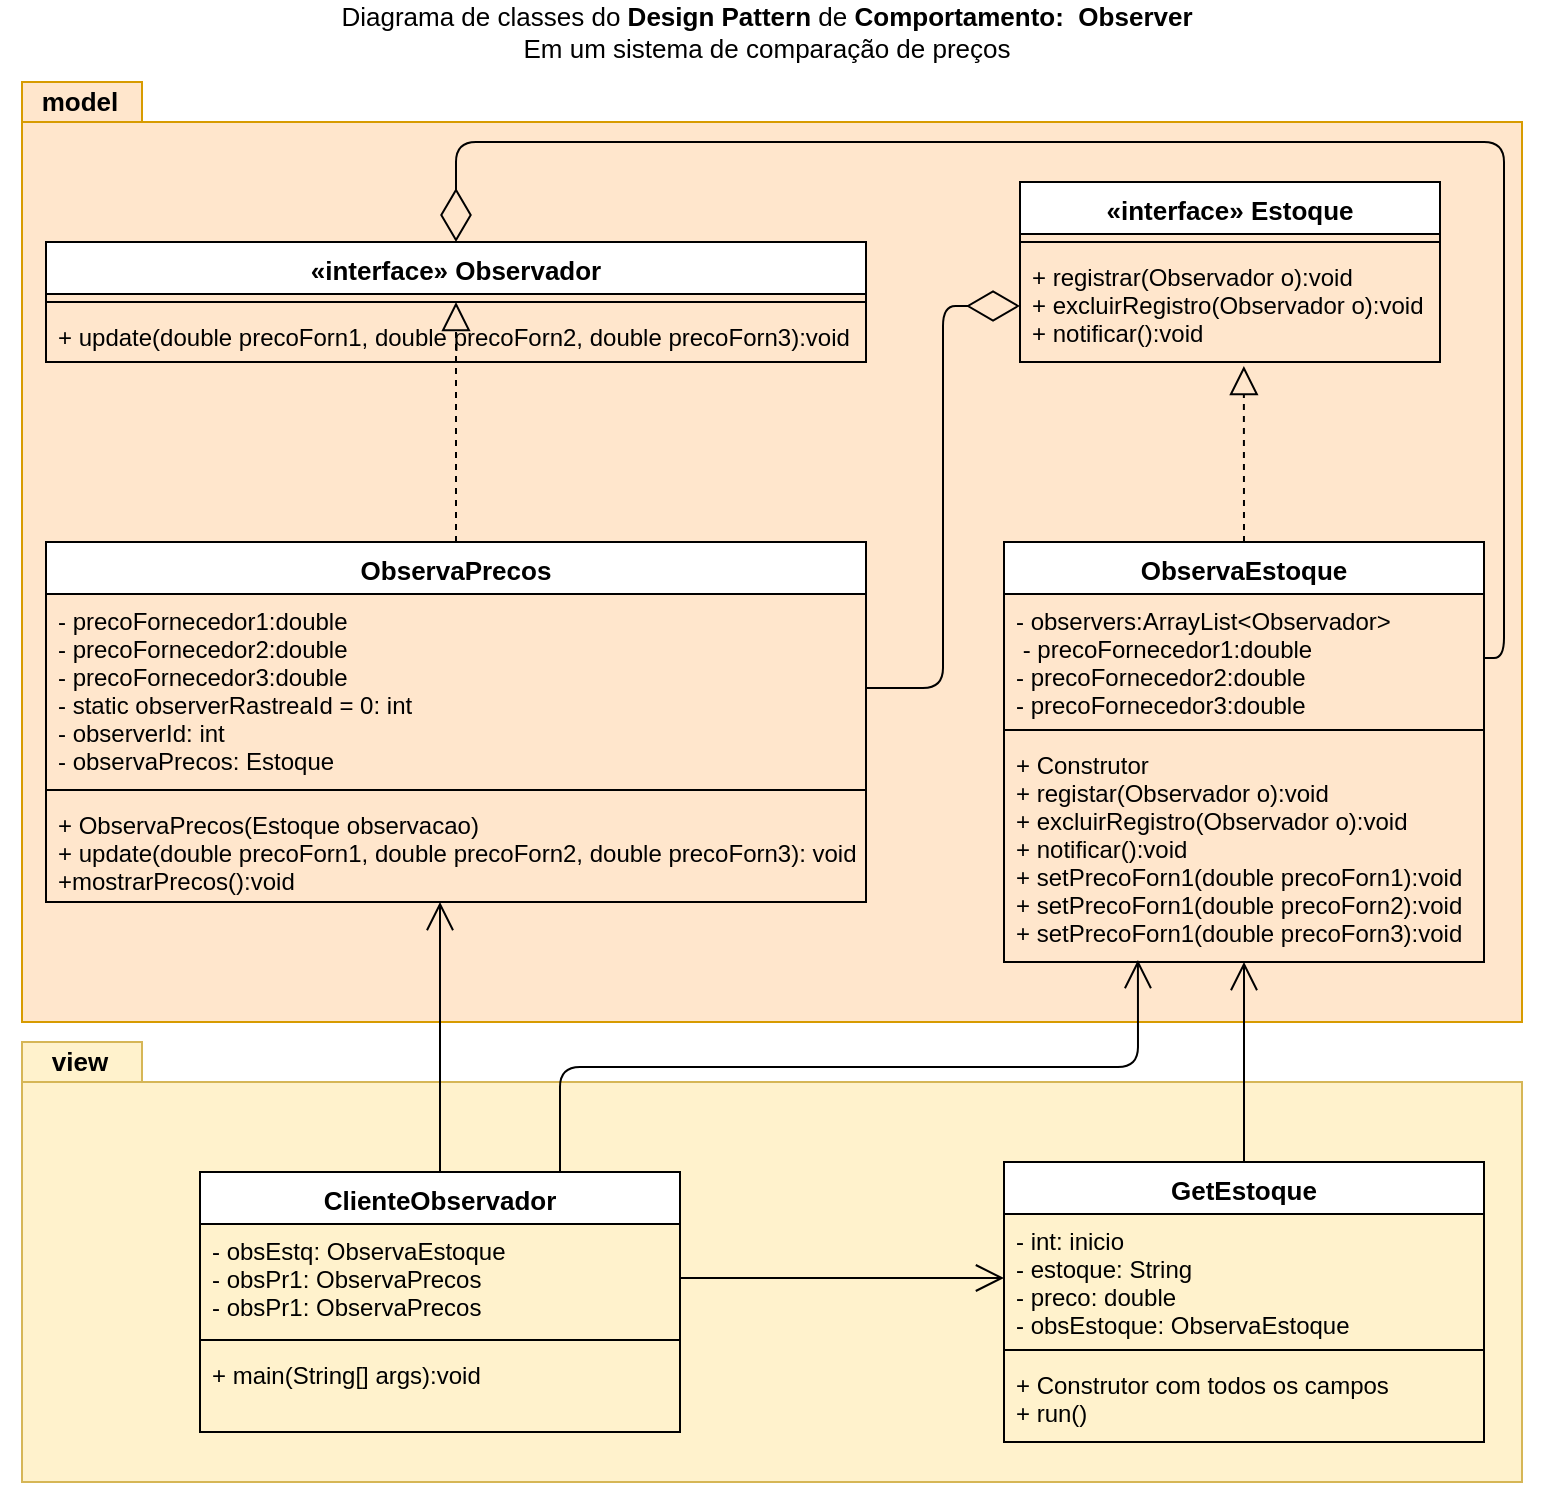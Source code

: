 <mxfile version="14.7.3" type="device"><diagram id="j_YP5GxHjI_a7iflSUTR" name="Page-1"><mxGraphModel dx="1422" dy="762" grid="1" gridSize="10" guides="1" tooltips="1" connect="1" arrows="1" fold="1" page="1" pageScale="1" pageWidth="827" pageHeight="1169" math="0" shadow="0"><root><mxCell id="0"/><mxCell id="1" parent="0"/><mxCell id="kFRuFtiPQQSsrzzWK-Jo-51" value="" style="shape=folder;fontStyle=1;spacingTop=10;tabWidth=60;tabHeight=20;tabPosition=left;html=1;fontSize=13;fillColor=#fff2cc;strokeColor=#d6b656;" vertex="1" parent="1"><mxGeometry x="41" y="570" width="750" height="220" as="geometry"/></mxCell><mxCell id="kFRuFtiPQQSsrzzWK-Jo-50" value="" style="shape=folder;fontStyle=1;spacingTop=10;tabWidth=60;tabHeight=20;tabPosition=left;html=1;fontSize=13;fillColor=#ffe6cc;strokeColor=#d79b00;" vertex="1" parent="1"><mxGeometry x="41" y="90" width="750" height="470" as="geometry"/></mxCell><mxCell id="kFRuFtiPQQSsrzzWK-Jo-1" value="Diagrama de classes do&lt;b&gt; Design Pattern&lt;/b&gt; de &lt;b&gt;Comportamento:&amp;nbsp;&amp;nbsp;Observer&lt;/b&gt;&lt;br style=&quot;font-size: 13px&quot;&gt;Em um sistema de comparação de preços" style="text;html=1;strokeColor=none;fillColor=none;align=center;verticalAlign=middle;whiteSpace=wrap;rounded=0;fontSize=13;" vertex="1" parent="1"><mxGeometry x="198" y="50" width="431" height="30" as="geometry"/></mxCell><mxCell id="kFRuFtiPQQSsrzzWK-Jo-17" value="«interface» Observador" style="swimlane;fontStyle=1;align=center;verticalAlign=top;childLayout=stackLayout;horizontal=1;startSize=26;horizontalStack=0;resizeParent=1;resizeParentMax=0;resizeLast=0;collapsible=1;marginBottom=0;fontSize=13;" vertex="1" parent="1"><mxGeometry x="53" y="170" width="410" height="60" as="geometry"/></mxCell><mxCell id="kFRuFtiPQQSsrzzWK-Jo-19" value="" style="line;strokeWidth=1;fillColor=none;align=left;verticalAlign=middle;spacingTop=-1;spacingLeft=3;spacingRight=3;rotatable=0;labelPosition=right;points=[];portConstraint=eastwest;" vertex="1" parent="kFRuFtiPQQSsrzzWK-Jo-17"><mxGeometry y="26" width="410" height="8" as="geometry"/></mxCell><mxCell id="kFRuFtiPQQSsrzzWK-Jo-11" value="+ update(double precoForn1, double precoForn2, double precoForn3):void" style="text;strokeColor=none;fillColor=none;align=left;verticalAlign=top;spacingLeft=4;spacingRight=4;overflow=hidden;rotatable=0;points=[[0,0.5],[1,0.5]];portConstraint=eastwest;" vertex="1" parent="kFRuFtiPQQSsrzzWK-Jo-17"><mxGeometry y="34" width="410" height="26" as="geometry"/></mxCell><mxCell id="kFRuFtiPQQSsrzzWK-Jo-21" value="«interface» Estoque" style="swimlane;fontStyle=1;align=center;verticalAlign=top;childLayout=stackLayout;horizontal=1;startSize=26;horizontalStack=0;resizeParent=1;resizeParentMax=0;resizeLast=0;collapsible=1;marginBottom=0;fontSize=13;" vertex="1" parent="1"><mxGeometry x="540" y="140" width="210" height="90" as="geometry"/></mxCell><mxCell id="kFRuFtiPQQSsrzzWK-Jo-22" value="" style="line;strokeWidth=1;fillColor=none;align=left;verticalAlign=middle;spacingTop=-1;spacingLeft=3;spacingRight=3;rotatable=0;labelPosition=right;points=[];portConstraint=eastwest;" vertex="1" parent="kFRuFtiPQQSsrzzWK-Jo-21"><mxGeometry y="26" width="210" height="8" as="geometry"/></mxCell><mxCell id="kFRuFtiPQQSsrzzWK-Jo-23" value="+ registrar(Observador o):void&#10;+ excluirRegistro(Observador o):void&#10;+ notificar():void" style="text;strokeColor=none;fillColor=none;align=left;verticalAlign=top;spacingLeft=4;spacingRight=4;overflow=hidden;rotatable=0;points=[[0,0.5],[1,0.5]];portConstraint=eastwest;" vertex="1" parent="kFRuFtiPQQSsrzzWK-Jo-21"><mxGeometry y="34" width="210" height="56" as="geometry"/></mxCell><mxCell id="kFRuFtiPQQSsrzzWK-Jo-24" value="ObservaPrecos" style="swimlane;fontStyle=1;align=center;verticalAlign=top;childLayout=stackLayout;horizontal=1;startSize=26;horizontalStack=0;resizeParent=1;resizeParentMax=0;resizeLast=0;collapsible=1;marginBottom=0;fontSize=13;" vertex="1" parent="1"><mxGeometry x="53" y="320" width="410" height="180" as="geometry"/></mxCell><mxCell id="kFRuFtiPQQSsrzzWK-Jo-25" value="&#9;- precoFornecedor1:double&#10;- precoFornecedor2:double&#10;- precoFornecedor3:double&#10;- static observerRastreaId = 0: int&#10;- observerId: int&#10;- observaPrecos: Estoque" style="text;strokeColor=none;fillColor=none;align=left;verticalAlign=top;spacingLeft=4;spacingRight=4;overflow=hidden;rotatable=0;points=[[0,0.5],[1,0.5]];portConstraint=eastwest;" vertex="1" parent="kFRuFtiPQQSsrzzWK-Jo-24"><mxGeometry y="26" width="410" height="94" as="geometry"/></mxCell><mxCell id="kFRuFtiPQQSsrzzWK-Jo-26" value="" style="line;strokeWidth=1;fillColor=none;align=left;verticalAlign=middle;spacingTop=-1;spacingLeft=3;spacingRight=3;rotatable=0;labelPosition=right;points=[];portConstraint=eastwest;" vertex="1" parent="kFRuFtiPQQSsrzzWK-Jo-24"><mxGeometry y="120" width="410" height="8" as="geometry"/></mxCell><mxCell id="kFRuFtiPQQSsrzzWK-Jo-27" value="+ ObservaPrecos(Estoque observacao)&#10;+ update(double precoForn1, double precoForn2, double precoForn3): void&#10;+mostrarPrecos():void" style="text;strokeColor=none;fillColor=none;align=left;verticalAlign=top;spacingLeft=4;spacingRight=4;overflow=hidden;rotatable=0;points=[[0,0.5],[1,0.5]];portConstraint=eastwest;" vertex="1" parent="kFRuFtiPQQSsrzzWK-Jo-24"><mxGeometry y="128" width="410" height="52" as="geometry"/></mxCell><mxCell id="kFRuFtiPQQSsrzzWK-Jo-29" value="" style="endArrow=block;dashed=1;endFill=0;endSize=12;html=1;fontSize=13;exitX=0.5;exitY=0;exitDx=0;exitDy=0;" edge="1" parent="1" source="kFRuFtiPQQSsrzzWK-Jo-24"><mxGeometry width="160" relative="1" as="geometry"><mxPoint x="330" y="240" as="sourcePoint"/><mxPoint x="258" y="200" as="targetPoint"/></mxGeometry></mxCell><mxCell id="kFRuFtiPQQSsrzzWK-Jo-30" value="" style="endArrow=diamondThin;endFill=0;endSize=24;html=1;fontSize=13;entryX=0;entryY=0.5;entryDx=0;entryDy=0;exitX=1;exitY=0.5;exitDx=0;exitDy=0;edgeStyle=orthogonalEdgeStyle;" edge="1" parent="1" source="kFRuFtiPQQSsrzzWK-Jo-25" target="kFRuFtiPQQSsrzzWK-Jo-23"><mxGeometry width="160" relative="1" as="geometry"><mxPoint x="330" y="240" as="sourcePoint"/><mxPoint x="490" y="240" as="targetPoint"/></mxGeometry></mxCell><mxCell id="kFRuFtiPQQSsrzzWK-Jo-31" value="ObservaEstoque" style="swimlane;fontStyle=1;align=center;verticalAlign=top;childLayout=stackLayout;horizontal=1;startSize=26;horizontalStack=0;resizeParent=1;resizeParentMax=0;resizeLast=0;collapsible=1;marginBottom=0;fontSize=13;" vertex="1" parent="1"><mxGeometry x="532" y="320" width="240" height="210" as="geometry"/></mxCell><mxCell id="kFRuFtiPQQSsrzzWK-Jo-32" value="- observers:ArrayList&lt;Observador&gt;&#10; - precoFornecedor1:double&#10;- precoFornecedor2:double&#10;- precoFornecedor3:double&#10;" style="text;strokeColor=none;fillColor=none;align=left;verticalAlign=top;spacingLeft=4;spacingRight=4;overflow=hidden;rotatable=0;points=[[0,0.5],[1,0.5]];portConstraint=eastwest;" vertex="1" parent="kFRuFtiPQQSsrzzWK-Jo-31"><mxGeometry y="26" width="240" height="64" as="geometry"/></mxCell><mxCell id="kFRuFtiPQQSsrzzWK-Jo-33" value="" style="line;strokeWidth=1;fillColor=none;align=left;verticalAlign=middle;spacingTop=-1;spacingLeft=3;spacingRight=3;rotatable=0;labelPosition=right;points=[];portConstraint=eastwest;" vertex="1" parent="kFRuFtiPQQSsrzzWK-Jo-31"><mxGeometry y="90" width="240" height="8" as="geometry"/></mxCell><mxCell id="kFRuFtiPQQSsrzzWK-Jo-34" value="+ Construtor&#10;+ registar(Observador o):void&#10;+ excluirRegistro(Observador o):void&#10;+ notificar():void&#10;+ setPrecoForn1(double precoForn1):void&#10;+ setPrecoForn1(double precoForn2):void&#10;+ setPrecoForn1(double precoForn3):void" style="text;strokeColor=none;fillColor=none;align=left;verticalAlign=top;spacingLeft=4;spacingRight=4;overflow=hidden;rotatable=0;points=[[0,0.5],[1,0.5]];portConstraint=eastwest;" vertex="1" parent="kFRuFtiPQQSsrzzWK-Jo-31"><mxGeometry y="98" width="240" height="112" as="geometry"/></mxCell><mxCell id="kFRuFtiPQQSsrzzWK-Jo-35" value="" style="endArrow=block;dashed=1;endFill=0;endSize=12;html=1;fontSize=13;exitX=0.5;exitY=0;exitDx=0;exitDy=0;entryX=0.533;entryY=1.036;entryDx=0;entryDy=0;entryPerimeter=0;" edge="1" parent="1" source="kFRuFtiPQQSsrzzWK-Jo-31" target="kFRuFtiPQQSsrzzWK-Jo-23"><mxGeometry width="160" relative="1" as="geometry"><mxPoint x="268" y="270" as="sourcePoint"/><mxPoint x="268" y="210" as="targetPoint"/></mxGeometry></mxCell><mxCell id="kFRuFtiPQQSsrzzWK-Jo-36" value="" style="endArrow=diamondThin;endFill=0;endSize=24;html=1;fontSize=13;exitX=1;exitY=0.5;exitDx=0;exitDy=0;edgeStyle=orthogonalEdgeStyle;" edge="1" parent="1" source="kFRuFtiPQQSsrzzWK-Jo-32"><mxGeometry width="160" relative="1" as="geometry"><mxPoint x="473" y="403" as="sourcePoint"/><mxPoint x="258" y="170" as="targetPoint"/><Array as="points"><mxPoint x="782" y="378"/><mxPoint x="782" y="120"/><mxPoint x="258" y="120"/></Array></mxGeometry></mxCell><mxCell id="kFRuFtiPQQSsrzzWK-Jo-37" value="GetEstoque" style="swimlane;fontStyle=1;align=center;verticalAlign=top;childLayout=stackLayout;horizontal=1;startSize=26;horizontalStack=0;resizeParent=1;resizeParentMax=0;resizeLast=0;collapsible=1;marginBottom=0;fontSize=13;" vertex="1" parent="1"><mxGeometry x="532" y="630" width="240" height="140" as="geometry"/></mxCell><mxCell id="kFRuFtiPQQSsrzzWK-Jo-38" value="- int: inicio&#10;- estoque: String&#10;- preco: double&#10;- obsEstoque: ObservaEstoque" style="text;strokeColor=none;fillColor=none;align=left;verticalAlign=top;spacingLeft=4;spacingRight=4;overflow=hidden;rotatable=0;points=[[0,0.5],[1,0.5]];portConstraint=eastwest;" vertex="1" parent="kFRuFtiPQQSsrzzWK-Jo-37"><mxGeometry y="26" width="240" height="64" as="geometry"/></mxCell><mxCell id="kFRuFtiPQQSsrzzWK-Jo-39" value="" style="line;strokeWidth=1;fillColor=none;align=left;verticalAlign=middle;spacingTop=-1;spacingLeft=3;spacingRight=3;rotatable=0;labelPosition=right;points=[];portConstraint=eastwest;" vertex="1" parent="kFRuFtiPQQSsrzzWK-Jo-37"><mxGeometry y="90" width="240" height="8" as="geometry"/></mxCell><mxCell id="kFRuFtiPQQSsrzzWK-Jo-40" value="+ Construtor com todos os campos&#10;+ run()" style="text;strokeColor=none;fillColor=none;align=left;verticalAlign=top;spacingLeft=4;spacingRight=4;overflow=hidden;rotatable=0;points=[[0,0.5],[1,0.5]];portConstraint=eastwest;" vertex="1" parent="kFRuFtiPQQSsrzzWK-Jo-37"><mxGeometry y="98" width="240" height="42" as="geometry"/></mxCell><mxCell id="kFRuFtiPQQSsrzzWK-Jo-41" value="ClienteObservador" style="swimlane;fontStyle=1;align=center;verticalAlign=top;childLayout=stackLayout;horizontal=1;startSize=26;horizontalStack=0;resizeParent=1;resizeParentMax=0;resizeLast=0;collapsible=1;marginBottom=0;fontSize=13;" vertex="1" parent="1"><mxGeometry x="130" y="635" width="240" height="130" as="geometry"/></mxCell><mxCell id="kFRuFtiPQQSsrzzWK-Jo-42" value="- obsEstq: ObservaEstoque&#10;- obsPr1: ObservaPrecos&#10;- obsPr1: ObservaPrecos" style="text;strokeColor=none;fillColor=none;align=left;verticalAlign=top;spacingLeft=4;spacingRight=4;overflow=hidden;rotatable=0;points=[[0,0.5],[1,0.5]];portConstraint=eastwest;" vertex="1" parent="kFRuFtiPQQSsrzzWK-Jo-41"><mxGeometry y="26" width="240" height="54" as="geometry"/></mxCell><mxCell id="kFRuFtiPQQSsrzzWK-Jo-43" value="" style="line;strokeWidth=1;fillColor=none;align=left;verticalAlign=middle;spacingTop=-1;spacingLeft=3;spacingRight=3;rotatable=0;labelPosition=right;points=[];portConstraint=eastwest;" vertex="1" parent="kFRuFtiPQQSsrzzWK-Jo-41"><mxGeometry y="80" width="240" height="8" as="geometry"/></mxCell><mxCell id="kFRuFtiPQQSsrzzWK-Jo-44" value="+ main(String[] args):void" style="text;strokeColor=none;fillColor=none;align=left;verticalAlign=top;spacingLeft=4;spacingRight=4;overflow=hidden;rotatable=0;points=[[0,0.5],[1,0.5]];portConstraint=eastwest;" vertex="1" parent="kFRuFtiPQQSsrzzWK-Jo-41"><mxGeometry y="88" width="240" height="42" as="geometry"/></mxCell><mxCell id="kFRuFtiPQQSsrzzWK-Jo-46" value="" style="endArrow=open;endFill=1;endSize=12;html=1;fontSize=13;exitX=1;exitY=0.5;exitDx=0;exitDy=0;entryX=0;entryY=0.5;entryDx=0;entryDy=0;" edge="1" parent="1" source="kFRuFtiPQQSsrzzWK-Jo-42" target="kFRuFtiPQQSsrzzWK-Jo-38"><mxGeometry width="160" relative="1" as="geometry"><mxPoint x="330" y="630" as="sourcePoint"/><mxPoint x="490" y="630" as="targetPoint"/></mxGeometry></mxCell><mxCell id="kFRuFtiPQQSsrzzWK-Jo-47" value="" style="endArrow=open;endFill=1;endSize=12;html=1;fontSize=13;exitX=0.5;exitY=0;exitDx=0;exitDy=0;" edge="1" parent="1" source="kFRuFtiPQQSsrzzWK-Jo-37" target="kFRuFtiPQQSsrzzWK-Jo-34"><mxGeometry width="160" relative="1" as="geometry"><mxPoint x="370" y="673" as="sourcePoint"/><mxPoint x="500" y="673" as="targetPoint"/></mxGeometry></mxCell><mxCell id="kFRuFtiPQQSsrzzWK-Jo-48" value="" style="endArrow=open;endFill=1;endSize=12;html=1;fontSize=13;exitX=0.5;exitY=0;exitDx=0;exitDy=0;" edge="1" parent="1" source="kFRuFtiPQQSsrzzWK-Jo-41"><mxGeometry width="160" relative="1" as="geometry"><mxPoint x="380" y="698" as="sourcePoint"/><mxPoint x="250" y="500" as="targetPoint"/></mxGeometry></mxCell><mxCell id="kFRuFtiPQQSsrzzWK-Jo-49" value="" style="endArrow=open;endFill=1;endSize=12;html=1;fontSize=13;entryX=0.279;entryY=0.991;entryDx=0;entryDy=0;entryPerimeter=0;exitX=0.75;exitY=0;exitDx=0;exitDy=0;edgeStyle=orthogonalEdgeStyle;" edge="1" parent="1" source="kFRuFtiPQQSsrzzWK-Jo-41" target="kFRuFtiPQQSsrzzWK-Jo-34"><mxGeometry width="160" relative="1" as="geometry"><mxPoint x="250" y="640" as="sourcePoint"/><mxPoint x="260" y="510" as="targetPoint"/></mxGeometry></mxCell><mxCell id="kFRuFtiPQQSsrzzWK-Jo-52" value="model" style="text;align=center;fontStyle=1;verticalAlign=middle;spacingLeft=3;spacingRight=3;strokeColor=none;rotatable=0;points=[[0,0.5],[1,0.5]];portConstraint=eastwest;fontSize=13;" vertex="1" parent="1"><mxGeometry x="30" y="86" width="80" height="26" as="geometry"/></mxCell><mxCell id="kFRuFtiPQQSsrzzWK-Jo-53" value="view" style="text;align=center;fontStyle=1;verticalAlign=middle;spacingLeft=3;spacingRight=3;strokeColor=none;rotatable=0;points=[[0,0.5],[1,0.5]];portConstraint=eastwest;fontSize=13;" vertex="1" parent="1"><mxGeometry x="30" y="566" width="80" height="26" as="geometry"/></mxCell></root></mxGraphModel></diagram></mxfile>